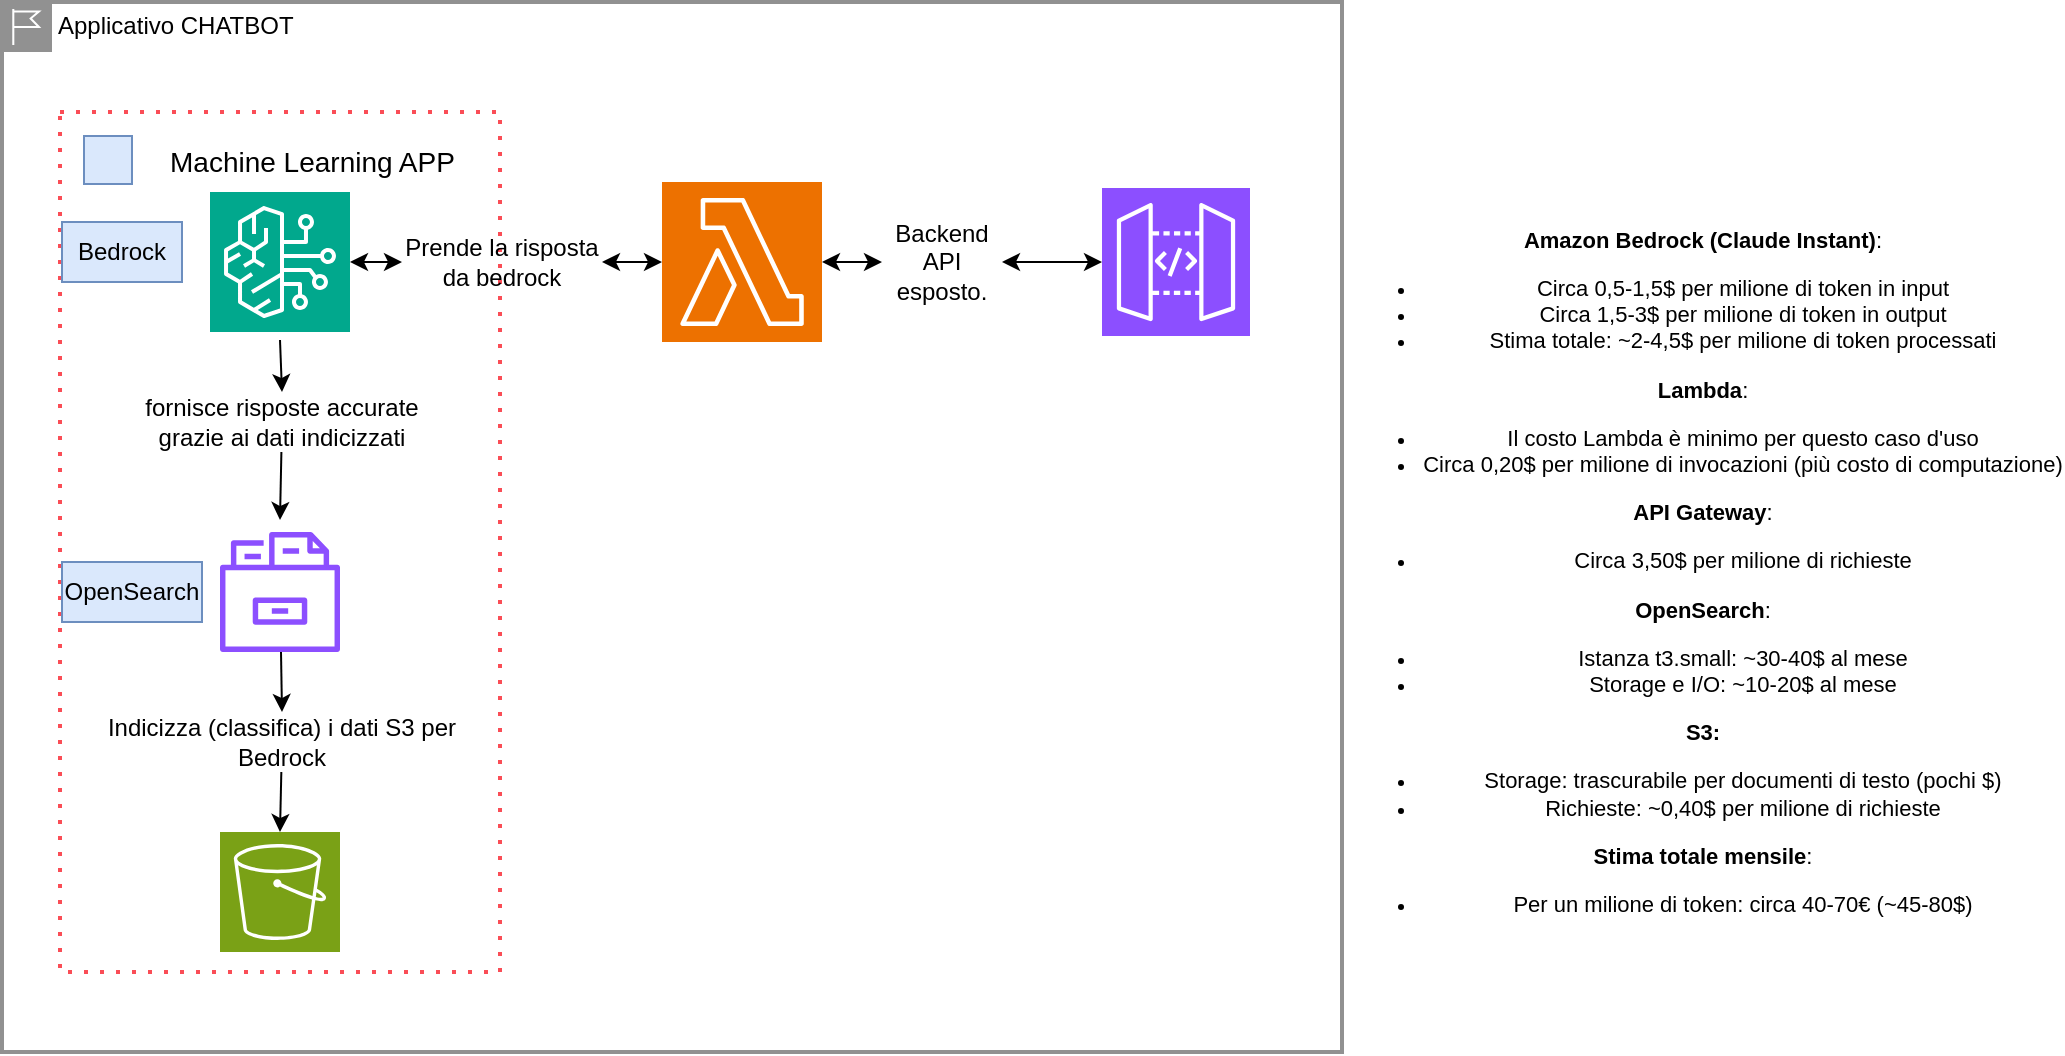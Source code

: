 <mxfile version="26.0.16">
  <diagram name="Pagina-1" id="egZrFbAWaq6z-fReU8pI">
    <mxGraphModel dx="2084" dy="1130" grid="1" gridSize="10" guides="1" tooltips="1" connect="1" arrows="1" fold="1" page="1" pageScale="1" pageWidth="827" pageHeight="1169" math="0" shadow="0">
      <root>
        <mxCell id="0" />
        <mxCell id="1" parent="0" />
        <mxCell id="4-GiTxZ8ehCNkDjHftgZ-13" value="" style="container=1;collapsible=0;expand=0;recursiveResize=0;html=1;whiteSpace=wrap;strokeColor=#FA4D56;fillColor=none;dashed=1;dashPattern=1 3;strokeWidth=2;movable=1;resizable=1;rotatable=1;deletable=1;editable=1;locked=0;connectable=1;" parent="1" vertex="1">
          <mxGeometry x="279" y="500" width="220" height="430" as="geometry" />
        </mxCell>
        <mxCell id="4-GiTxZ8ehCNkDjHftgZ-14" value="Machine Learning APP" style="shape=rect;fillColor=none;aspect=fixed;resizable=0;labelPosition=right;verticalLabelPosition=middle;align=left;verticalAlign=middle;strokeColor=none;part=1;spacingLeft=5;fontSize=14;" parent="4-GiTxZ8ehCNkDjHftgZ-13" vertex="1">
          <mxGeometry width="48" height="48" relative="1" as="geometry" />
        </mxCell>
        <mxCell id="4-GiTxZ8ehCNkDjHftgZ-15" value="" style="fillColor=#dae8fc;shape=mxgraph.ibm_cloud.group--resource;strokeColor=#6c8ebf;dashed=0;outlineConnect=0;html=1;labelPosition=center;verticalLabelPosition=bottom;verticalAlign=top;part=1;movable=0;resizable=0;rotatable=0;" parent="4-GiTxZ8ehCNkDjHftgZ-14" vertex="1">
          <mxGeometry width="24" height="24" relative="1" as="geometry">
            <mxPoint x="12" y="12" as="offset" />
          </mxGeometry>
        </mxCell>
        <mxCell id="ONGdp01wx1uImenZu8eX-3" value="Applicativo CHATBOT" style="shape=mxgraph.ibm.box;prType=region;fontStyle=0;verticalAlign=top;align=left;spacingLeft=32;spacingTop=4;fillColor=none;rounded=0;whiteSpace=wrap;html=1;strokeColor=#919191;strokeWidth=2;dashed=0;container=1;spacing=-4;collapsible=0;expand=0;recursiveResize=0;movable=1;resizable=1;rotatable=1;deletable=1;editable=1;locked=0;connectable=1;" parent="1" vertex="1">
          <mxGeometry x="250" y="445" width="670" height="525" as="geometry" />
        </mxCell>
        <mxCell id="ONGdp01wx1uImenZu8eX-2" value="" style="sketch=0;points=[[0,0,0],[0.25,0,0],[0.5,0,0],[0.75,0,0],[1,0,0],[0,1,0],[0.25,1,0],[0.5,1,0],[0.75,1,0],[1,1,0],[0,0.25,0],[0,0.5,0],[0,0.75,0],[1,0.25,0],[1,0.5,0],[1,0.75,0]];outlineConnect=0;fontColor=#232F3E;fillColor=#7AA116;strokeColor=#ffffff;dashed=0;verticalLabelPosition=bottom;verticalAlign=top;align=center;html=1;fontSize=12;fontStyle=0;aspect=fixed;shape=mxgraph.aws4.resourceIcon;resIcon=mxgraph.aws4.s3;" parent="1" vertex="1">
          <mxGeometry x="359" y="860" width="60" height="60" as="geometry" />
        </mxCell>
        <mxCell id="u5omtpLmgzhZzCvqh833-5" value="" style="sketch=0;points=[[0,0,0],[0.25,0,0],[0.5,0,0],[0.75,0,0],[1,0,0],[0,1,0],[0.25,1,0],[0.5,1,0],[0.75,1,0],[1,1,0],[0,0.25,0],[0,0.5,0],[0,0.75,0],[1,0.25,0],[1,0.5,0],[1,0.75,0]];outlineConnect=0;fontColor=#232F3E;fillColor=#01A88D;strokeColor=#ffffff;dashed=0;verticalLabelPosition=bottom;verticalAlign=top;align=center;html=1;fontSize=12;fontStyle=0;aspect=fixed;shape=mxgraph.aws4.resourceIcon;resIcon=mxgraph.aws4.bedrock;" parent="1" vertex="1">
          <mxGeometry x="354" y="540" width="70" height="70" as="geometry" />
        </mxCell>
        <mxCell id="4-GiTxZ8ehCNkDjHftgZ-1" value="" style="sketch=0;outlineConnect=0;fontColor=#232F3E;gradientColor=none;fillColor=#8C4FFF;strokeColor=none;dashed=0;verticalLabelPosition=bottom;verticalAlign=top;align=center;html=1;fontSize=12;fontStyle=0;aspect=fixed;pointerEvents=1;shape=mxgraph.aws4.opensearch_service_index;" parent="1" vertex="1">
          <mxGeometry x="359" y="710" width="60" height="60" as="geometry" />
        </mxCell>
        <mxCell id="4-GiTxZ8ehCNkDjHftgZ-5" value="" style="sketch=0;points=[[0,0,0],[0.25,0,0],[0.5,0,0],[0.75,0,0],[1,0,0],[0,1,0],[0.25,1,0],[0.5,1,0],[0.75,1,0],[1,1,0],[0,0.25,0],[0,0.5,0],[0,0.75,0],[1,0.25,0],[1,0.5,0],[1,0.75,0]];outlineConnect=0;fontColor=#232F3E;fillColor=#8C4FFF;strokeColor=#ffffff;dashed=0;verticalLabelPosition=bottom;verticalAlign=top;align=center;html=1;fontSize=12;fontStyle=0;aspect=fixed;shape=mxgraph.aws4.resourceIcon;resIcon=mxgraph.aws4.api_gateway;" parent="1" vertex="1">
          <mxGeometry x="800" y="538" width="74" height="74" as="geometry" />
        </mxCell>
        <mxCell id="4-GiTxZ8ehCNkDjHftgZ-8" value="" style="endArrow=classic;html=1;rounded=0;entryX=0.5;entryY=0;entryDx=0;entryDy=0;entryPerimeter=0;" parent="1" source="4-GiTxZ8ehCNkDjHftgZ-18" target="ONGdp01wx1uImenZu8eX-2" edge="1">
          <mxGeometry width="50" height="50" relative="1" as="geometry">
            <mxPoint x="390" y="690" as="sourcePoint" />
            <mxPoint x="440" y="640" as="targetPoint" />
          </mxGeometry>
        </mxCell>
        <mxCell id="4-GiTxZ8ehCNkDjHftgZ-9" value="" style="endArrow=classic;html=1;rounded=0;entryX=0.5;entryY=0;entryDx=0;entryDy=0;entryPerimeter=0;" parent="1" source="4-GiTxZ8ehCNkDjHftgZ-19" edge="1">
          <mxGeometry width="50" height="50" relative="1" as="geometry">
            <mxPoint x="389" y="614" as="sourcePoint" />
            <mxPoint x="389" y="704" as="targetPoint" />
          </mxGeometry>
        </mxCell>
        <mxCell id="4-GiTxZ8ehCNkDjHftgZ-10" value="" style="endArrow=classic;startArrow=classic;html=1;rounded=0;entryX=0;entryY=0.5;entryDx=0;entryDy=0;entryPerimeter=0;" parent="1" source="4-GiTxZ8ehCNkDjHftgZ-22" target="4-GiTxZ8ehCNkDjHftgZ-7" edge="1">
          <mxGeometry width="50" height="50" relative="1" as="geometry">
            <mxPoint x="420" y="580" as="sourcePoint" />
            <mxPoint x="470" y="530" as="targetPoint" />
          </mxGeometry>
        </mxCell>
        <mxCell id="4-GiTxZ8ehCNkDjHftgZ-11" value="" style="endArrow=classic;startArrow=classic;html=1;rounded=0;entryX=0;entryY=0.5;entryDx=0;entryDy=0;entryPerimeter=0;" parent="1" source="4-GiTxZ8ehCNkDjHftgZ-28" target="4-GiTxZ8ehCNkDjHftgZ-5" edge="1">
          <mxGeometry width="50" height="50" relative="1" as="geometry">
            <mxPoint x="620" y="574" as="sourcePoint" />
            <mxPoint x="736" y="576" as="targetPoint" />
          </mxGeometry>
        </mxCell>
        <mxCell id="4-GiTxZ8ehCNkDjHftgZ-16" value="OpenSearch" style="text;html=1;align=center;verticalAlign=middle;whiteSpace=wrap;rounded=0;fillColor=#dae8fc;strokeColor=#6c8ebf;" parent="1" vertex="1">
          <mxGeometry x="280" y="725" width="70" height="30" as="geometry" />
        </mxCell>
        <mxCell id="4-GiTxZ8ehCNkDjHftgZ-17" value="Bedrock" style="text;html=1;align=center;verticalAlign=middle;whiteSpace=wrap;rounded=0;fillColor=#dae8fc;strokeColor=#6c8ebf;" parent="1" vertex="1">
          <mxGeometry x="280" y="555" width="60" height="30" as="geometry" />
        </mxCell>
        <mxCell id="4-GiTxZ8ehCNkDjHftgZ-20" value="" style="endArrow=classic;html=1;rounded=0;entryX=0.5;entryY=0;entryDx=0;entryDy=0;entryPerimeter=0;" parent="1" target="4-GiTxZ8ehCNkDjHftgZ-19" edge="1">
          <mxGeometry width="50" height="50" relative="1" as="geometry">
            <mxPoint x="389" y="614" as="sourcePoint" />
            <mxPoint x="389" y="704" as="targetPoint" />
          </mxGeometry>
        </mxCell>
        <mxCell id="4-GiTxZ8ehCNkDjHftgZ-19" value="fornisce risposte accurate grazie ai dati indicizzati" style="text;html=1;align=center;verticalAlign=middle;whiteSpace=wrap;rounded=0;" parent="1" vertex="1">
          <mxGeometry x="310" y="640" width="160" height="30" as="geometry" />
        </mxCell>
        <mxCell id="4-GiTxZ8ehCNkDjHftgZ-21" value="" style="endArrow=classic;html=1;rounded=0;entryX=0.5;entryY=0;entryDx=0;entryDy=0;entryPerimeter=0;" parent="1" source="4-GiTxZ8ehCNkDjHftgZ-1" target="4-GiTxZ8ehCNkDjHftgZ-18" edge="1">
          <mxGeometry width="50" height="50" relative="1" as="geometry">
            <mxPoint x="389" y="770" as="sourcePoint" />
            <mxPoint x="389" y="860" as="targetPoint" />
          </mxGeometry>
        </mxCell>
        <mxCell id="4-GiTxZ8ehCNkDjHftgZ-18" value="Indicizza (classifica) i dati S3 per Bedrock" style="text;html=1;align=center;verticalAlign=middle;whiteSpace=wrap;rounded=0;" parent="1" vertex="1">
          <mxGeometry x="290" y="800" width="200" height="30" as="geometry" />
        </mxCell>
        <mxCell id="4-GiTxZ8ehCNkDjHftgZ-23" value="" style="endArrow=classic;startArrow=classic;html=1;rounded=0;entryX=0;entryY=0.5;entryDx=0;entryDy=0;entryPerimeter=0;" parent="1" source="u5omtpLmgzhZzCvqh833-5" target="4-GiTxZ8ehCNkDjHftgZ-22" edge="1">
          <mxGeometry width="50" height="50" relative="1" as="geometry">
            <mxPoint x="424" y="575" as="sourcePoint" />
            <mxPoint x="540" y="577" as="targetPoint" />
          </mxGeometry>
        </mxCell>
        <mxCell id="4-GiTxZ8ehCNkDjHftgZ-22" value="Prende la risposta da bedrock" style="text;html=1;align=center;verticalAlign=middle;whiteSpace=wrap;rounded=0;" parent="1" vertex="1">
          <mxGeometry x="450" y="560" width="100" height="30" as="geometry" />
        </mxCell>
        <mxCell id="4-GiTxZ8ehCNkDjHftgZ-27" value="" style="endArrow=classic;startArrow=classic;html=1;rounded=0;entryX=0;entryY=0.5;entryDx=0;entryDy=0;entryPerimeter=0;" parent="1" target="4-GiTxZ8ehCNkDjHftgZ-7" edge="1">
          <mxGeometry width="50" height="50" relative="1" as="geometry">
            <mxPoint x="620" y="574" as="sourcePoint" />
            <mxPoint x="736" y="576" as="targetPoint" />
          </mxGeometry>
        </mxCell>
        <mxCell id="4-GiTxZ8ehCNkDjHftgZ-7" value="" style="sketch=0;points=[[0,0,0],[0.25,0,0],[0.5,0,0],[0.75,0,0],[1,0,0],[0,1,0],[0.25,1,0],[0.5,1,0],[0.75,1,0],[1,1,0],[0,0.25,0],[0,0.5,0],[0,0.75,0],[1,0.25,0],[1,0.5,0],[1,0.75,0]];outlineConnect=0;fontColor=#232F3E;fillColor=#ED7100;strokeColor=#ffffff;dashed=0;verticalLabelPosition=bottom;verticalAlign=top;align=center;html=1;fontSize=12;fontStyle=0;aspect=fixed;shape=mxgraph.aws4.resourceIcon;resIcon=mxgraph.aws4.lambda;" parent="1" vertex="1">
          <mxGeometry x="580" y="535" width="80" height="80" as="geometry" />
        </mxCell>
        <mxCell id="4-GiTxZ8ehCNkDjHftgZ-30" value="" style="endArrow=classic;startArrow=classic;html=1;rounded=0;entryX=0;entryY=0.5;entryDx=0;entryDy=0;entryPerimeter=0;" parent="1" source="4-GiTxZ8ehCNkDjHftgZ-7" target="4-GiTxZ8ehCNkDjHftgZ-28" edge="1">
          <mxGeometry width="50" height="50" relative="1" as="geometry">
            <mxPoint x="670" y="575" as="sourcePoint" />
            <mxPoint x="770" y="575" as="targetPoint" />
          </mxGeometry>
        </mxCell>
        <mxCell id="4-GiTxZ8ehCNkDjHftgZ-28" value="Backend API esposto." style="text;html=1;align=center;verticalAlign=middle;whiteSpace=wrap;rounded=0;" parent="1" vertex="1">
          <mxGeometry x="690" y="560" width="60" height="30" as="geometry" />
        </mxCell>
        <mxCell id="ONGdp01wx1uImenZu8eX-9" value="&lt;p class=&quot;whitespace-pre-wrap break-words&quot;&gt;&lt;strong&gt;Amazon Bedrock (Claude Instant)&lt;/strong&gt;:&lt;/p&gt;&lt;ul depth=&quot;0&quot; class=&quot;[&amp;amp;:not(:last-child)_ul]:pb-1 [&amp;amp;:not(:last-child)_ol]:pb-1 list-disc space-y-1.5 pl-7&quot;&gt;&lt;li class=&quot;whitespace-normal break-words&quot;&gt;Circa 0,5-1,5$ per milione di token in input&lt;/li&gt;&lt;li class=&quot;whitespace-normal break-words&quot;&gt;Circa 1,5-3$ per milione di token in output&lt;/li&gt;&lt;li class=&quot;whitespace-normal break-words&quot;&gt;Stima totale: ~2-4,5$ per milione di token processati&lt;/li&gt;&lt;/ul&gt;&lt;p class=&quot;whitespace-pre-wrap break-words&quot;&gt;&lt;strong&gt;Lambda&lt;/strong&gt;:&lt;/p&gt;&lt;ul depth=&quot;0&quot; class=&quot;[&amp;amp;:not(:last-child)_ul]:pb-1 [&amp;amp;:not(:last-child)_ol]:pb-1 list-disc space-y-1.5 pl-7&quot;&gt;&lt;li class=&quot;whitespace-normal break-words&quot;&gt;Il costo Lambda è minimo per questo caso d&#39;uso&lt;/li&gt;&lt;li class=&quot;whitespace-normal break-words&quot;&gt;Circa 0,20$ per milione di invocazioni (più costo di computazione)&lt;/li&gt;&lt;/ul&gt;&lt;p class=&quot;whitespace-pre-wrap break-words&quot;&gt;&lt;strong&gt;API Gateway&lt;/strong&gt;:&lt;/p&gt;&lt;ul depth=&quot;0&quot; class=&quot;[&amp;amp;:not(:last-child)_ul]:pb-1 [&amp;amp;:not(:last-child)_ol]:pb-1 list-disc space-y-1.5 pl-7&quot;&gt;&lt;li class=&quot;whitespace-normal break-words&quot;&gt;Circa 3,50$ per milione di richieste&lt;/li&gt;&lt;/ul&gt;&lt;p class=&quot;whitespace-pre-wrap break-words&quot;&gt;&lt;strong&gt;OpenSearch&lt;/strong&gt;:&lt;/p&gt;&lt;ul depth=&quot;0&quot; class=&quot;[&amp;amp;:not(:last-child)_ul]:pb-1 [&amp;amp;:not(:last-child)_ol]:pb-1 list-disc space-y-1.5 pl-7&quot;&gt;&lt;li class=&quot;whitespace-normal break-words&quot;&gt;Istanza t3.small: ~30-40$ al mese&lt;/li&gt;&lt;li class=&quot;whitespace-normal break-words&quot;&gt;Storage e I/O: ~10-20$ al mese&lt;/li&gt;&lt;/ul&gt;&lt;p class=&quot;whitespace-pre-wrap break-words&quot;&gt;&lt;strong&gt;S3:&lt;/strong&gt;&lt;/p&gt;&lt;ul depth=&quot;0&quot; class=&quot;[&amp;amp;:not(:last-child)_ul]:pb-1 [&amp;amp;:not(:last-child)_ol]:pb-1 list-disc space-y-1.5 pl-7&quot;&gt;&lt;li class=&quot;whitespace-normal break-words&quot;&gt;Storage: trascurabile per documenti di testo (pochi $)&lt;/li&gt;&lt;li class=&quot;whitespace-normal break-words&quot;&gt;Richieste: ~0,40$ per milione di richieste&lt;/li&gt;&lt;/ul&gt;&lt;p class=&quot;whitespace-pre-wrap break-words&quot;&gt;&lt;strong&gt;Stima totale mensile&lt;/strong&gt;:&lt;/p&gt;&lt;ul depth=&quot;0&quot; class=&quot;[&amp;amp;:not(:last-child)_ul]:pb-1 [&amp;amp;:not(:last-child)_ol]:pb-1 list-disc space-y-1.5 pl-7&quot;&gt;&lt;li class=&quot;whitespace-normal break-words&quot;&gt;Per un milione di token: circa 40-70€ (~45-80$)&lt;/li&gt;&lt;/ul&gt;" style="edgeLabel;html=1;align=center;verticalAlign=middle;resizable=0;points=[];" parent="1" vertex="1" connectable="0">
          <mxGeometry x="1100" y="730" as="geometry" />
        </mxCell>
      </root>
    </mxGraphModel>
  </diagram>
</mxfile>
